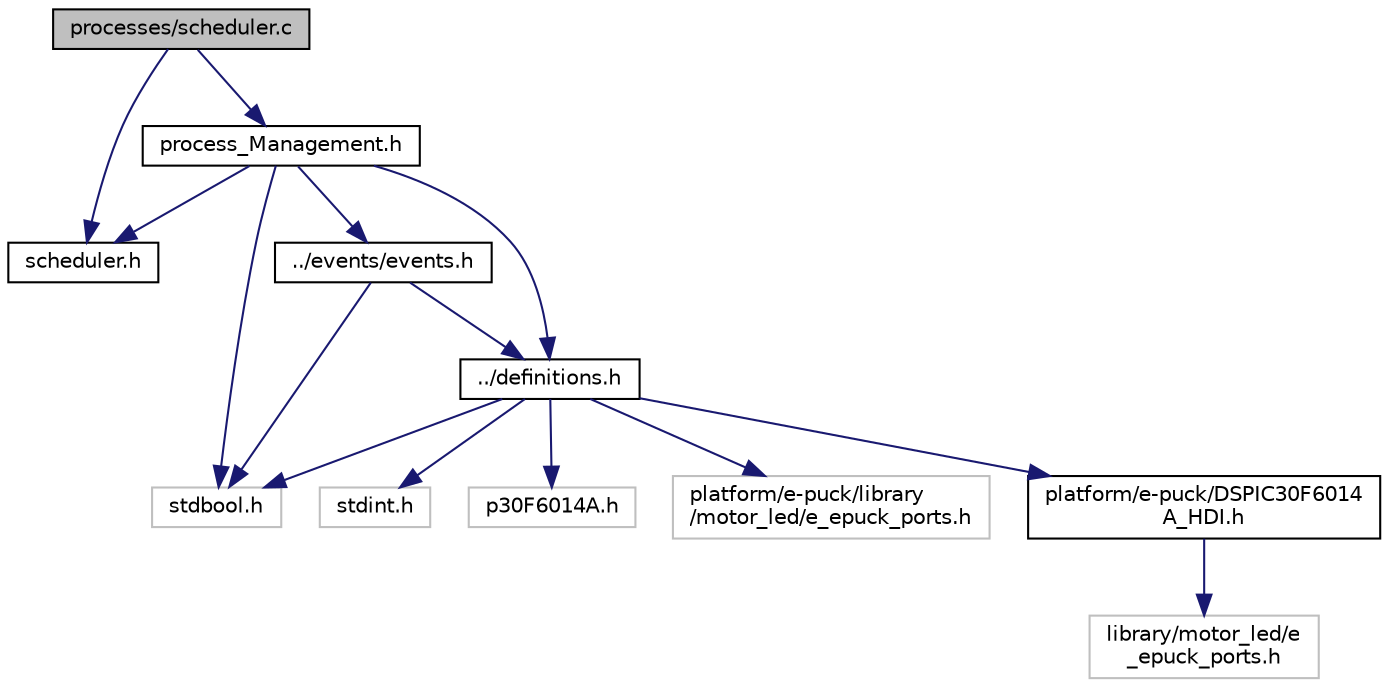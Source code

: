 digraph "processes/scheduler.c"
{
  edge [fontname="Helvetica",fontsize="10",labelfontname="Helvetica",labelfontsize="10"];
  node [fontname="Helvetica",fontsize="10",shape=record];
  Node1 [label="processes/scheduler.c",height=0.2,width=0.4,color="black", fillcolor="grey75", style="filled", fontcolor="black"];
  Node1 -> Node2 [color="midnightblue",fontsize="10",style="solid"];
  Node2 [label="scheduler.h",height=0.2,width=0.4,color="black", fillcolor="white", style="filled",URL="$d2/dd8/scheduler_8h.html",tooltip="This file includes all functions wich are needed to specify a scheduling algorithm. "];
  Node1 -> Node3 [color="midnightblue",fontsize="10",style="solid"];
  Node3 [label="process_Management.h",height=0.2,width=0.4,color="black", fillcolor="white", style="filled",URL="$dd/de5/process__Management_8h.html",tooltip="This file includes all functions wich are needed to manage processes (e.g. task creation, switching, termination) "];
  Node3 -> Node4 [color="midnightblue",fontsize="10",style="solid"];
  Node4 [label="stdbool.h",height=0.2,width=0.4,color="grey75", fillcolor="white", style="filled"];
  Node3 -> Node5 [color="midnightblue",fontsize="10",style="solid"];
  Node5 [label="../definitions.h",height=0.2,width=0.4,color="black", fillcolor="white", style="filled",URL="$d6/dc2/definitions_8h.html",tooltip="This file declares general preprocessor variables and types. "];
  Node5 -> Node4 [color="midnightblue",fontsize="10",style="solid"];
  Node5 -> Node6 [color="midnightblue",fontsize="10",style="solid"];
  Node6 [label="stdint.h",height=0.2,width=0.4,color="grey75", fillcolor="white", style="filled"];
  Node5 -> Node7 [color="midnightblue",fontsize="10",style="solid"];
  Node7 [label="p30F6014A.h",height=0.2,width=0.4,color="grey75", fillcolor="white", style="filled"];
  Node5 -> Node8 [color="midnightblue",fontsize="10",style="solid"];
  Node8 [label="platform/e-puck/library\l/motor_led/e_epuck_ports.h",height=0.2,width=0.4,color="grey75", fillcolor="white", style="filled"];
  Node5 -> Node9 [color="midnightblue",fontsize="10",style="solid"];
  Node9 [label="platform/e-puck/DSPIC30F6014\lA_HDI.h",height=0.2,width=0.4,color="black", fillcolor="white", style="filled",URL="$d9/d1f/DSPIC30F6014A__HDI_8h.html",tooltip="declares e-puck specific types and preprocessor variables "];
  Node9 -> Node10 [color="midnightblue",fontsize="10",style="solid"];
  Node10 [label="library/motor_led/e\l_epuck_ports.h",height=0.2,width=0.4,color="grey75", fillcolor="white", style="filled"];
  Node3 -> Node11 [color="midnightblue",fontsize="10",style="solid"];
  Node11 [label="../events/events.h",height=0.2,width=0.4,color="black", fillcolor="white", style="filled",URL="$db/dd2/events_8h.html",tooltip="declares functions to create, (un)subscribe, (un)register, and delete events and related handler..."];
  Node11 -> Node4 [color="midnightblue",fontsize="10",style="solid"];
  Node11 -> Node5 [color="midnightblue",fontsize="10",style="solid"];
  Node3 -> Node2 [color="midnightblue",fontsize="10",style="solid"];
}
